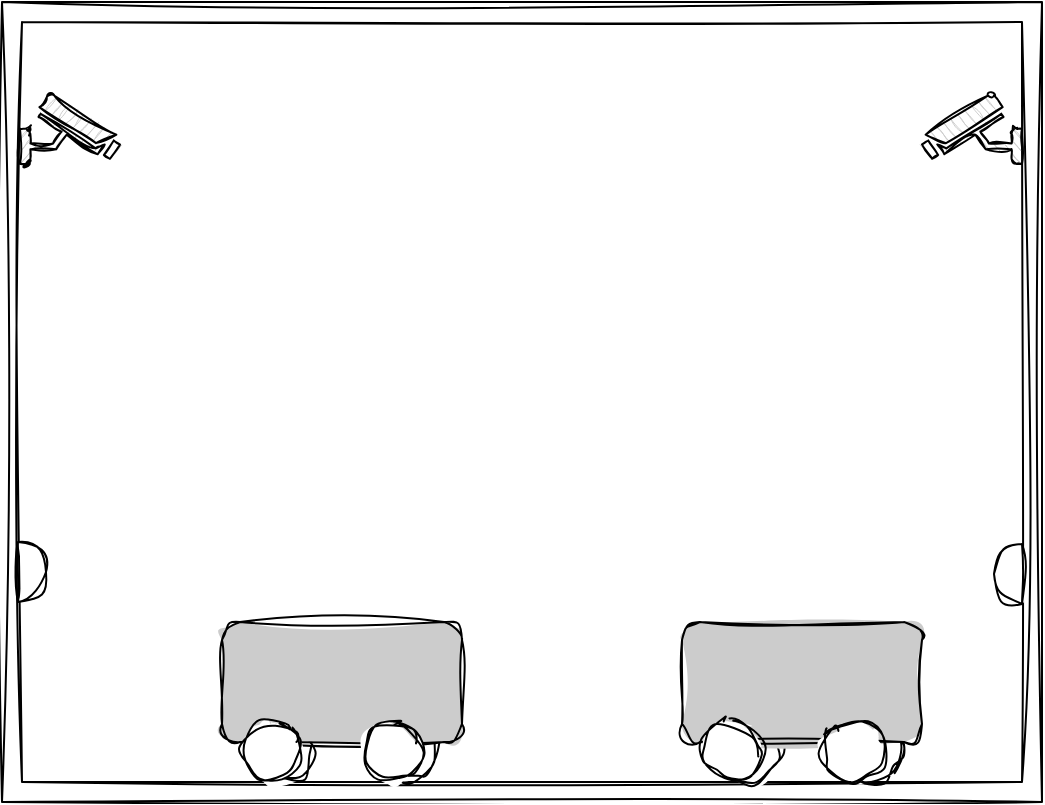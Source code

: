 <mxfile version="21.1.8" type="github">
  <diagram name="Seite-1" id="Zoqge6XlFdQip4lwWcDh">
    <mxGraphModel dx="792" dy="1133" grid="1" gridSize="10" guides="1" tooltips="1" connect="1" arrows="1" fold="1" page="1" pageScale="1" pageWidth="827" pageHeight="1169" math="0" shadow="0">
      <root>
        <mxCell id="0" />
        <mxCell id="1" parent="0" />
        <mxCell id="EVxpjHqIbt6YGZu_u5mY-1" value="" style="verticalLabelPosition=bottom;verticalAlign=top;html=1;shape=mxgraph.basic.frame;dx=10;whiteSpace=wrap;sketch=1;curveFitting=1;jiggle=2;" parent="1" vertex="1">
          <mxGeometry x="120" y="320" width="520" height="400" as="geometry" />
        </mxCell>
        <mxCell id="EVxpjHqIbt6YGZu_u5mY-7" value="" style="ellipse;whiteSpace=wrap;html=1;aspect=fixed;sketch=1;curveFitting=1;jiggle=2;" parent="1" vertex="1">
          <mxGeometry x="540" y="680" width="30" height="30" as="geometry" />
        </mxCell>
        <mxCell id="EVxpjHqIbt6YGZu_u5mY-5" value="" style="ellipse;whiteSpace=wrap;html=1;aspect=fixed;sketch=1;curveFitting=1;jiggle=2;" parent="1" vertex="1">
          <mxGeometry x="480" y="680" width="30" height="30" as="geometry" />
        </mxCell>
        <mxCell id="EVxpjHqIbt6YGZu_u5mY-3" value="" style="rounded=1;whiteSpace=wrap;html=1;gradientColor=none;fillColor=#CCCCCC;shadow=0;glass=0;sketch=1;curveFitting=1;jiggle=2;fillStyle=solid;" parent="1" vertex="1">
          <mxGeometry x="460" y="630" width="120" height="60" as="geometry" />
        </mxCell>
        <mxCell id="EVxpjHqIbt6YGZu_u5mY-4" value="" style="ellipse;whiteSpace=wrap;html=1;aspect=fixed;sketch=1;curveFitting=1;jiggle=2;" parent="1" vertex="1">
          <mxGeometry x="470" y="680" width="30" height="30" as="geometry" />
        </mxCell>
        <mxCell id="EVxpjHqIbt6YGZu_u5mY-6" value="" style="ellipse;whiteSpace=wrap;html=1;aspect=fixed;sketch=1;curveFitting=1;jiggle=2;" parent="1" vertex="1">
          <mxGeometry x="530" y="680" width="30" height="30" as="geometry" />
        </mxCell>
        <mxCell id="EVxpjHqIbt6YGZu_u5mY-9" value="" style="ellipse;whiteSpace=wrap;html=1;aspect=fixed;sketch=1;curveFitting=1;jiggle=2;" parent="1" vertex="1">
          <mxGeometry x="308" y="680" width="30" height="30" as="geometry" />
        </mxCell>
        <mxCell id="EVxpjHqIbt6YGZu_u5mY-10" value="" style="ellipse;whiteSpace=wrap;html=1;aspect=fixed;sketch=1;curveFitting=1;jiggle=2;" parent="1" vertex="1">
          <mxGeometry x="246" y="680" width="30" height="30" as="geometry" />
        </mxCell>
        <mxCell id="EVxpjHqIbt6YGZu_u5mY-11" value="" style="rounded=1;whiteSpace=wrap;html=1;gradientColor=none;fillColor=#CCCCCC;shadow=0;glass=0;sketch=1;curveFitting=1;jiggle=2;fillStyle=solid;" parent="1" vertex="1">
          <mxGeometry x="230" y="630" width="120" height="60" as="geometry" />
        </mxCell>
        <mxCell id="EVxpjHqIbt6YGZu_u5mY-12" value="" style="ellipse;whiteSpace=wrap;html=1;aspect=fixed;sketch=1;curveFitting=1;jiggle=2;" parent="1" vertex="1">
          <mxGeometry x="240" y="680" width="30" height="30" as="geometry" />
        </mxCell>
        <mxCell id="EVxpjHqIbt6YGZu_u5mY-13" value="" style="ellipse;whiteSpace=wrap;html=1;aspect=fixed;sketch=1;curveFitting=1;jiggle=2;" parent="1" vertex="1">
          <mxGeometry x="300" y="680" width="30" height="30" as="geometry" />
        </mxCell>
        <mxCell id="EVxpjHqIbt6YGZu_u5mY-14" value="" style="fontColor=#0066CC;verticalAlign=top;verticalLabelPosition=bottom;labelPosition=center;align=center;html=1;outlineConnect=0;fillColor=#CCCCCC;strokeColor=#000000;gradientColor=none;gradientDirection=north;strokeWidth=2;shape=mxgraph.networks.security_camera;sketch=1;curveFitting=1;jiggle=2;flipV=0;flipH=1;" parent="1" vertex="1">
          <mxGeometry x="580" y="366" width="50" height="35" as="geometry" />
        </mxCell>
        <mxCell id="EVxpjHqIbt6YGZu_u5mY-17" value="" style="shape=or;whiteSpace=wrap;html=1;sketch=1;curveFitting=1;jiggle=2;" parent="1" vertex="1">
          <mxGeometry x="128" y="590" width="14" height="30" as="geometry" />
        </mxCell>
        <mxCell id="EVxpjHqIbt6YGZu_u5mY-21" value="" style="fontColor=#0066CC;verticalAlign=top;verticalLabelPosition=bottom;labelPosition=center;align=center;html=1;outlineConnect=0;fillColor=#CCCCCC;strokeColor=#000000;gradientColor=none;gradientDirection=north;strokeWidth=2;shape=mxgraph.networks.security_camera;sketch=1;curveFitting=1;jiggle=2;" parent="1" vertex="1">
          <mxGeometry x="129" y="366" width="50" height="35" as="geometry" />
        </mxCell>
        <mxCell id="EVxpjHqIbt6YGZu_u5mY-22" value="" style="shape=or;whiteSpace=wrap;html=1;sketch=1;curveFitting=1;jiggle=2;flipH=1;" parent="1" vertex="1">
          <mxGeometry x="616" y="591" width="14" height="30" as="geometry" />
        </mxCell>
      </root>
    </mxGraphModel>
  </diagram>
</mxfile>
